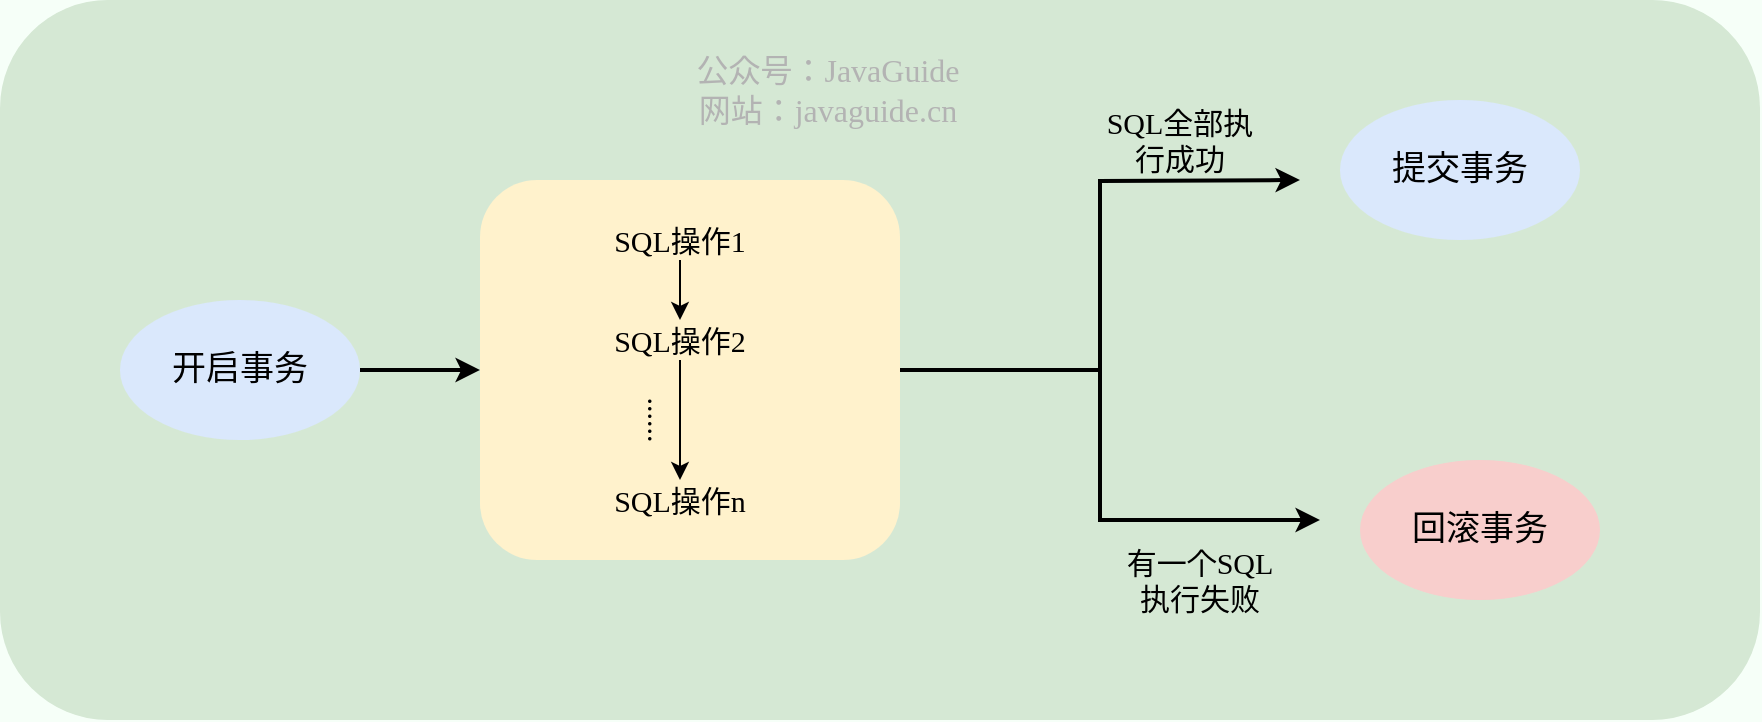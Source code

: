 <mxfile version="20.3.0" type="device"><diagram id="KH77N0Os74fAQoAUD_tx" name="Page-1"><mxGraphModel dx="1029" dy="903" grid="1" gridSize="10" guides="1" tooltips="1" connect="1" arrows="1" fold="1" page="1" pageScale="1" pageWidth="827" pageHeight="1169" background="#F6FFF8" math="0" shadow="0"><root><mxCell id="0"/><mxCell id="1" parent="0"/><mxCell id="lgSFZQms7Jt5L5EcRsJR-22" value="" style="rounded=1;whiteSpace=wrap;html=1;fontSize=15;shadow=0;sketch=0;fillColor=#D5E8D4;strokeColor=none;fontFamily=JetBrains Mono;fontSource=https%3A%2F%2Ffonts.googleapis.com%2Fcss%3Ffamily%3DJetBrains%2BMono;" parent="1" vertex="1"><mxGeometry x="90" y="70" width="880" height="360" as="geometry"/></mxCell><mxCell id="lgSFZQms7Jt5L5EcRsJR-6" style="edgeStyle=orthogonalEdgeStyle;rounded=0;orthogonalLoop=1;jettySize=auto;html=1;entryX=0;entryY=0.5;entryDx=0;entryDy=0;shadow=0;sketch=0;strokeWidth=2;fontFamily=JetBrains Mono;fontSource=https%3A%2F%2Ffonts.googleapis.com%2Fcss%3Ffamily%3DJetBrains%2BMono;" parent="1" source="lgSFZQms7Jt5L5EcRsJR-3" target="lgSFZQms7Jt5L5EcRsJR-5" edge="1"><mxGeometry relative="1" as="geometry"/></mxCell><mxCell id="lgSFZQms7Jt5L5EcRsJR-3" value="&lt;font style=&quot;font-size: 17px&quot;&gt;开启事务&lt;/font&gt;" style="ellipse;whiteSpace=wrap;html=1;fillColor=#dae8fc;strokeColor=none;shadow=0;sketch=0;fontFamily=JetBrains Mono;fontSource=https%3A%2F%2Ffonts.googleapis.com%2Fcss%3Ffamily%3DJetBrains%2BMono;" parent="1" vertex="1"><mxGeometry x="150" y="220" width="120" height="70" as="geometry"/></mxCell><mxCell id="lgSFZQms7Jt5L5EcRsJR-16" style="edgeStyle=orthogonalEdgeStyle;rounded=0;orthogonalLoop=1;jettySize=auto;html=1;fontSize=15;shadow=0;sketch=0;strokeWidth=2;fontFamily=JetBrains Mono;fontSource=https%3A%2F%2Ffonts.googleapis.com%2Fcss%3Ffamily%3DJetBrains%2BMono;" parent="1" source="lgSFZQms7Jt5L5EcRsJR-5" edge="1"><mxGeometry relative="1" as="geometry"><mxPoint x="740" y="160" as="targetPoint"/></mxGeometry></mxCell><mxCell id="lgSFZQms7Jt5L5EcRsJR-17" style="edgeStyle=orthogonalEdgeStyle;rounded=0;orthogonalLoop=1;jettySize=auto;html=1;exitX=1;exitY=0.5;exitDx=0;exitDy=0;fontSize=15;shadow=0;sketch=0;strokeWidth=2;fontFamily=JetBrains Mono;fontSource=https%3A%2F%2Ffonts.googleapis.com%2Fcss%3Ffamily%3DJetBrains%2BMono;" parent="1" source="lgSFZQms7Jt5L5EcRsJR-5" edge="1"><mxGeometry relative="1" as="geometry"><mxPoint x="750" y="330" as="targetPoint"/><Array as="points"><mxPoint x="640" y="255"/><mxPoint x="640" y="330"/></Array></mxGeometry></mxCell><mxCell id="lgSFZQms7Jt5L5EcRsJR-5" value="" style="rounded=1;whiteSpace=wrap;html=1;fillColor=#fff2cc;strokeColor=none;shadow=0;sketch=0;glass=0;fontFamily=JetBrains Mono;fontSource=https%3A%2F%2Ffonts.googleapis.com%2Fcss%3Ffamily%3DJetBrains%2BMono;" parent="1" vertex="1"><mxGeometry x="330" y="160" width="210" height="190" as="geometry"/></mxCell><mxCell id="lgSFZQms7Jt5L5EcRsJR-11" style="edgeStyle=orthogonalEdgeStyle;rounded=0;orthogonalLoop=1;jettySize=auto;html=1;fontSize=15;shadow=0;sketch=0;fontFamily=JetBrains Mono;fontSource=https%3A%2F%2Ffonts.googleapis.com%2Fcss%3Ffamily%3DJetBrains%2BMono;" parent="1" source="lgSFZQms7Jt5L5EcRsJR-7" target="lgSFZQms7Jt5L5EcRsJR-8" edge="1"><mxGeometry relative="1" as="geometry"/></mxCell><mxCell id="lgSFZQms7Jt5L5EcRsJR-7" value="SQL操作1" style="text;html=1;strokeColor=none;fillColor=none;align=center;verticalAlign=middle;whiteSpace=wrap;rounded=0;fontSize=15;shadow=0;sketch=0;fontFamily=JetBrains Mono;fontSource=https%3A%2F%2Ffonts.googleapis.com%2Fcss%3Ffamily%3DJetBrains%2BMono;" parent="1" vertex="1"><mxGeometry x="390" y="180" width="80" height="20" as="geometry"/></mxCell><mxCell id="lgSFZQms7Jt5L5EcRsJR-12" style="edgeStyle=orthogonalEdgeStyle;rounded=0;orthogonalLoop=1;jettySize=auto;html=1;entryX=0.5;entryY=0;entryDx=0;entryDy=0;fontSize=15;shadow=0;sketch=0;fontFamily=JetBrains Mono;fontSource=https%3A%2F%2Ffonts.googleapis.com%2Fcss%3Ffamily%3DJetBrains%2BMono;" parent="1" source="lgSFZQms7Jt5L5EcRsJR-8" target="lgSFZQms7Jt5L5EcRsJR-10" edge="1"><mxGeometry relative="1" as="geometry"/></mxCell><mxCell id="lgSFZQms7Jt5L5EcRsJR-8" value="SQL操作2" style="text;html=1;strokeColor=none;fillColor=none;align=center;verticalAlign=middle;whiteSpace=wrap;rounded=0;fontSize=15;shadow=0;sketch=0;fontFamily=JetBrains Mono;fontSource=https%3A%2F%2Ffonts.googleapis.com%2Fcss%3Ffamily%3DJetBrains%2BMono;" parent="1" vertex="1"><mxGeometry x="390" y="230" width="80" height="20" as="geometry"/></mxCell><mxCell id="lgSFZQms7Jt5L5EcRsJR-10" value="SQL操作n" style="text;html=1;strokeColor=none;fillColor=none;align=center;verticalAlign=middle;whiteSpace=wrap;rounded=0;fontSize=15;shadow=0;sketch=0;fontFamily=JetBrains Mono;fontSource=https%3A%2F%2Ffonts.googleapis.com%2Fcss%3Ffamily%3DJetBrains%2BMono;" parent="1" vertex="1"><mxGeometry x="390" y="310" width="80" height="20" as="geometry"/></mxCell><mxCell id="lgSFZQms7Jt5L5EcRsJR-13" value="......" style="text;html=1;strokeColor=none;fillColor=none;align=center;verticalAlign=middle;whiteSpace=wrap;rounded=0;fontSize=15;rotation=90;shadow=0;sketch=0;fontFamily=JetBrains Mono;fontSource=https%3A%2F%2Ffonts.googleapis.com%2Fcss%3Ffamily%3DJetBrains%2BMono;" parent="1" vertex="1"><mxGeometry x="380" y="270" width="80" height="20" as="geometry"/></mxCell><mxCell id="lgSFZQms7Jt5L5EcRsJR-18" value="SQL全部执行成功" style="text;html=1;strokeColor=none;fillColor=none;align=center;verticalAlign=middle;whiteSpace=wrap;rounded=0;fontSize=15;shadow=0;sketch=0;fontFamily=JetBrains Mono;fontSource=https%3A%2F%2Ffonts.googleapis.com%2Fcss%3Ffamily%3DJetBrains%2BMono;" parent="1" vertex="1"><mxGeometry x="640" y="130" width="80" height="20" as="geometry"/></mxCell><mxCell id="lgSFZQms7Jt5L5EcRsJR-19" value="有一个SQL执行失败" style="text;html=1;strokeColor=none;fillColor=none;align=center;verticalAlign=middle;whiteSpace=wrap;rounded=0;fontSize=15;shadow=0;sketch=0;fontFamily=JetBrains Mono;fontSource=https%3A%2F%2Ffonts.googleapis.com%2Fcss%3Ffamily%3DJetBrains%2BMono;" parent="1" vertex="1"><mxGeometry x="650" y="350" width="80" height="20" as="geometry"/></mxCell><mxCell id="lgSFZQms7Jt5L5EcRsJR-20" value="&lt;font style=&quot;font-size: 17px&quot;&gt;提交事务&lt;/font&gt;" style="ellipse;whiteSpace=wrap;html=1;fillColor=#dae8fc;strokeColor=none;shadow=0;sketch=0;fontFamily=JetBrains Mono;fontSource=https%3A%2F%2Ffonts.googleapis.com%2Fcss%3Ffamily%3DJetBrains%2BMono;" parent="1" vertex="1"><mxGeometry x="760" y="120" width="120" height="70" as="geometry"/></mxCell><mxCell id="lgSFZQms7Jt5L5EcRsJR-21" value="&lt;font style=&quot;font-size: 17px&quot;&gt;回滚事务&lt;/font&gt;" style="ellipse;whiteSpace=wrap;html=1;fillColor=#f8cecc;strokeColor=none;shadow=0;sketch=0;fontFamily=JetBrains Mono;fontSource=https%3A%2F%2Ffonts.googleapis.com%2Fcss%3Ffamily%3DJetBrains%2BMono;" parent="1" vertex="1"><mxGeometry x="770" y="300" width="120" height="70" as="geometry"/></mxCell><mxCell id="Bap5HkUe1dt3Uxx6O__i-1" value="公众号：JavaGuide&lt;br style=&quot;font-size: 16px;&quot;&gt;网站：javaguide.cn" style="text;html=1;strokeColor=none;fillColor=none;align=center;verticalAlign=middle;whiteSpace=wrap;rounded=0;labelBackgroundColor=none;fontSize=16;fontColor=#B3B3B3;rotation=0;sketch=1;fontFamily=JetBrains Mono;fontSource=https%3A%2F%2Ffonts.googleapis.com%2Fcss%3Ffamily%3DJetBrains%2BMono;" vertex="1" parent="1"><mxGeometry x="414" y="110" width="180" height="10" as="geometry"/></mxCell></root></mxGraphModel></diagram></mxfile>